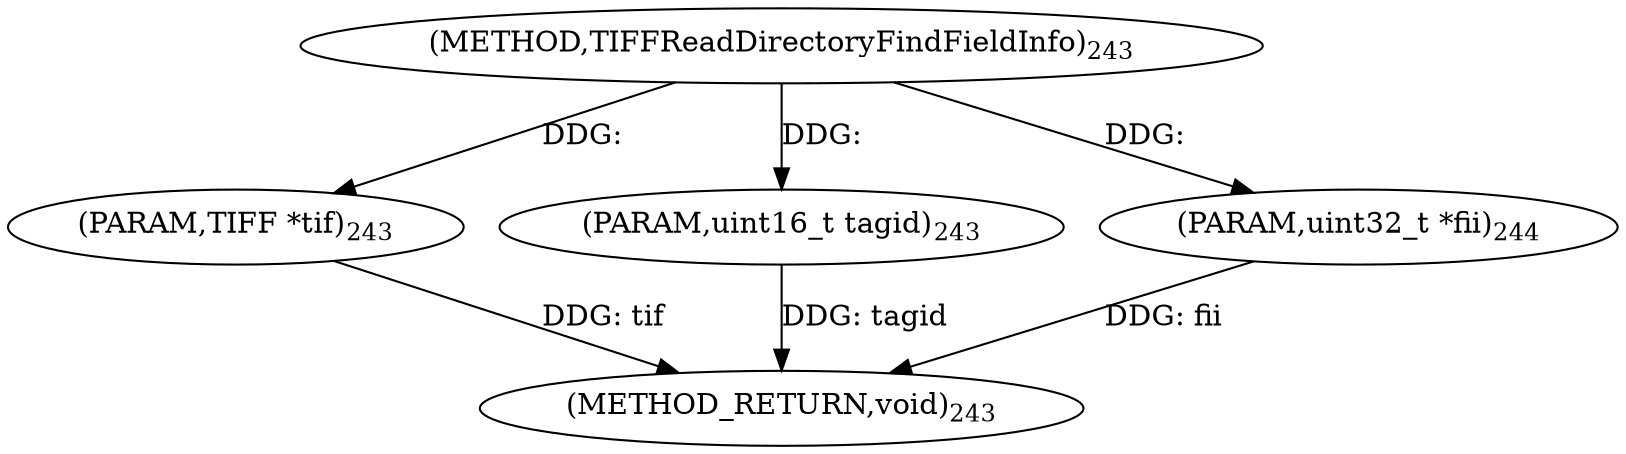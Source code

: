 digraph "TIFFReadDirectoryFindFieldInfo" {  
"78224" [label = <(METHOD,TIFFReadDirectoryFindFieldInfo)<SUB>243</SUB>> ]
"78228" [label = <(METHOD_RETURN,void)<SUB>243</SUB>> ]
"78225" [label = <(PARAM,TIFF *tif)<SUB>243</SUB>> ]
"78226" [label = <(PARAM,uint16_t tagid)<SUB>243</SUB>> ]
"78227" [label = <(PARAM,uint32_t *fii)<SUB>244</SUB>> ]
  "78225" -> "78228"  [ label = "DDG: tif"] 
  "78226" -> "78228"  [ label = "DDG: tagid"] 
  "78227" -> "78228"  [ label = "DDG: fii"] 
  "78224" -> "78225"  [ label = "DDG: "] 
  "78224" -> "78226"  [ label = "DDG: "] 
  "78224" -> "78227"  [ label = "DDG: "] 
}
